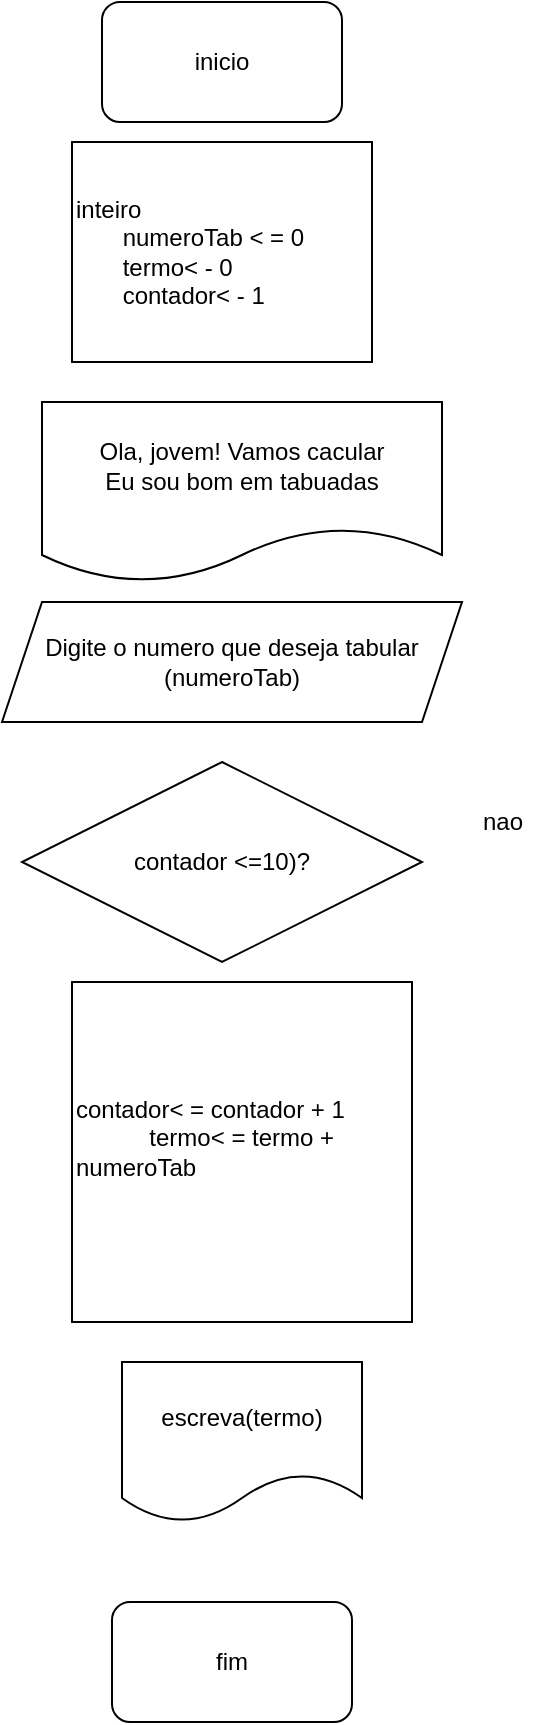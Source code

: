 <mxfile version="16.5.1" type="device"><diagram id="D32axGoEIauleAHfoXU0" name="Página-1"><mxGraphModel dx="334" dy="553" grid="1" gridSize="10" guides="1" tooltips="1" connect="1" arrows="1" fold="1" page="1" pageScale="1" pageWidth="827" pageHeight="1169" math="0" shadow="0"><root><mxCell id="0"/><mxCell id="1" parent="0"/><mxCell id="PGpfY_6oCeyeS6JRB7w7-1" value="inicio" style="rounded=1;whiteSpace=wrap;html=1;" vertex="1" parent="1"><mxGeometry x="50" y="30" width="120" height="60" as="geometry"/></mxCell><mxCell id="PGpfY_6oCeyeS6JRB7w7-4" value="fim" style="rounded=1;whiteSpace=wrap;html=1;" vertex="1" parent="1"><mxGeometry x="55" y="830" width="120" height="60" as="geometry"/></mxCell><mxCell id="PGpfY_6oCeyeS6JRB7w7-5" value="inteiro &lt;br&gt;&amp;nbsp; &amp;nbsp; &amp;nbsp;&amp;nbsp; numeroTab &amp;lt; = 0&lt;br&gt;&amp;nbsp; &amp;nbsp; &amp;nbsp; &amp;nbsp;termo&amp;lt; - 0&lt;br&gt;&amp;nbsp; &amp;nbsp; &amp;nbsp; &amp;nbsp;contador&amp;lt; - 1" style="rounded=0;whiteSpace=wrap;html=1;align=left;" vertex="1" parent="1"><mxGeometry x="35" y="100" width="150" height="110" as="geometry"/></mxCell><mxCell id="PGpfY_6oCeyeS6JRB7w7-6" value="Ola, jovem! Vamos cacular&lt;br&gt;Eu sou bom em tabuadas" style="shape=document;whiteSpace=wrap;html=1;boundedLbl=1;" vertex="1" parent="1"><mxGeometry x="20" y="230" width="200" height="90" as="geometry"/></mxCell><mxCell id="PGpfY_6oCeyeS6JRB7w7-10" value="Digite o numero que deseja tabular&lt;br&gt;(numeroTab)" style="shape=parallelogram;perimeter=parallelogramPerimeter;whiteSpace=wrap;html=1;fixedSize=1;" vertex="1" parent="1"><mxGeometry y="330" width="230" height="60" as="geometry"/></mxCell><mxCell id="PGpfY_6oCeyeS6JRB7w7-12" value="contador &amp;lt;=10)?" style="rhombus;whiteSpace=wrap;html=1;" vertex="1" parent="1"><mxGeometry x="10" y="410" width="200" height="100" as="geometry"/></mxCell><mxCell id="PGpfY_6oCeyeS6JRB7w7-13" value="nao" style="text;html=1;align=center;verticalAlign=middle;resizable=0;points=[];autosize=1;strokeColor=none;fillColor=none;" vertex="1" parent="1"><mxGeometry x="230" y="430" width="40" height="20" as="geometry"/></mxCell><mxCell id="PGpfY_6oCeyeS6JRB7w7-14" value="contador&amp;lt; = contador + 1&lt;br&gt;&amp;nbsp; &amp;nbsp; &amp;nbsp; &amp;nbsp; &amp;nbsp; &amp;nbsp;termo&amp;lt; = termo + numeroTab&lt;br&gt;&amp;nbsp; &amp;nbsp; &amp;nbsp; &amp;nbsp; &amp;nbsp;&amp;nbsp;" style="whiteSpace=wrap;html=1;aspect=fixed;align=left;" vertex="1" parent="1"><mxGeometry x="35" y="520" width="170" height="170" as="geometry"/></mxCell><mxCell id="PGpfY_6oCeyeS6JRB7w7-16" value="escreva(termo)&lt;br&gt;" style="shape=document;whiteSpace=wrap;html=1;boundedLbl=1;" vertex="1" parent="1"><mxGeometry x="60" y="710" width="120" height="80" as="geometry"/></mxCell></root></mxGraphModel></diagram></mxfile>